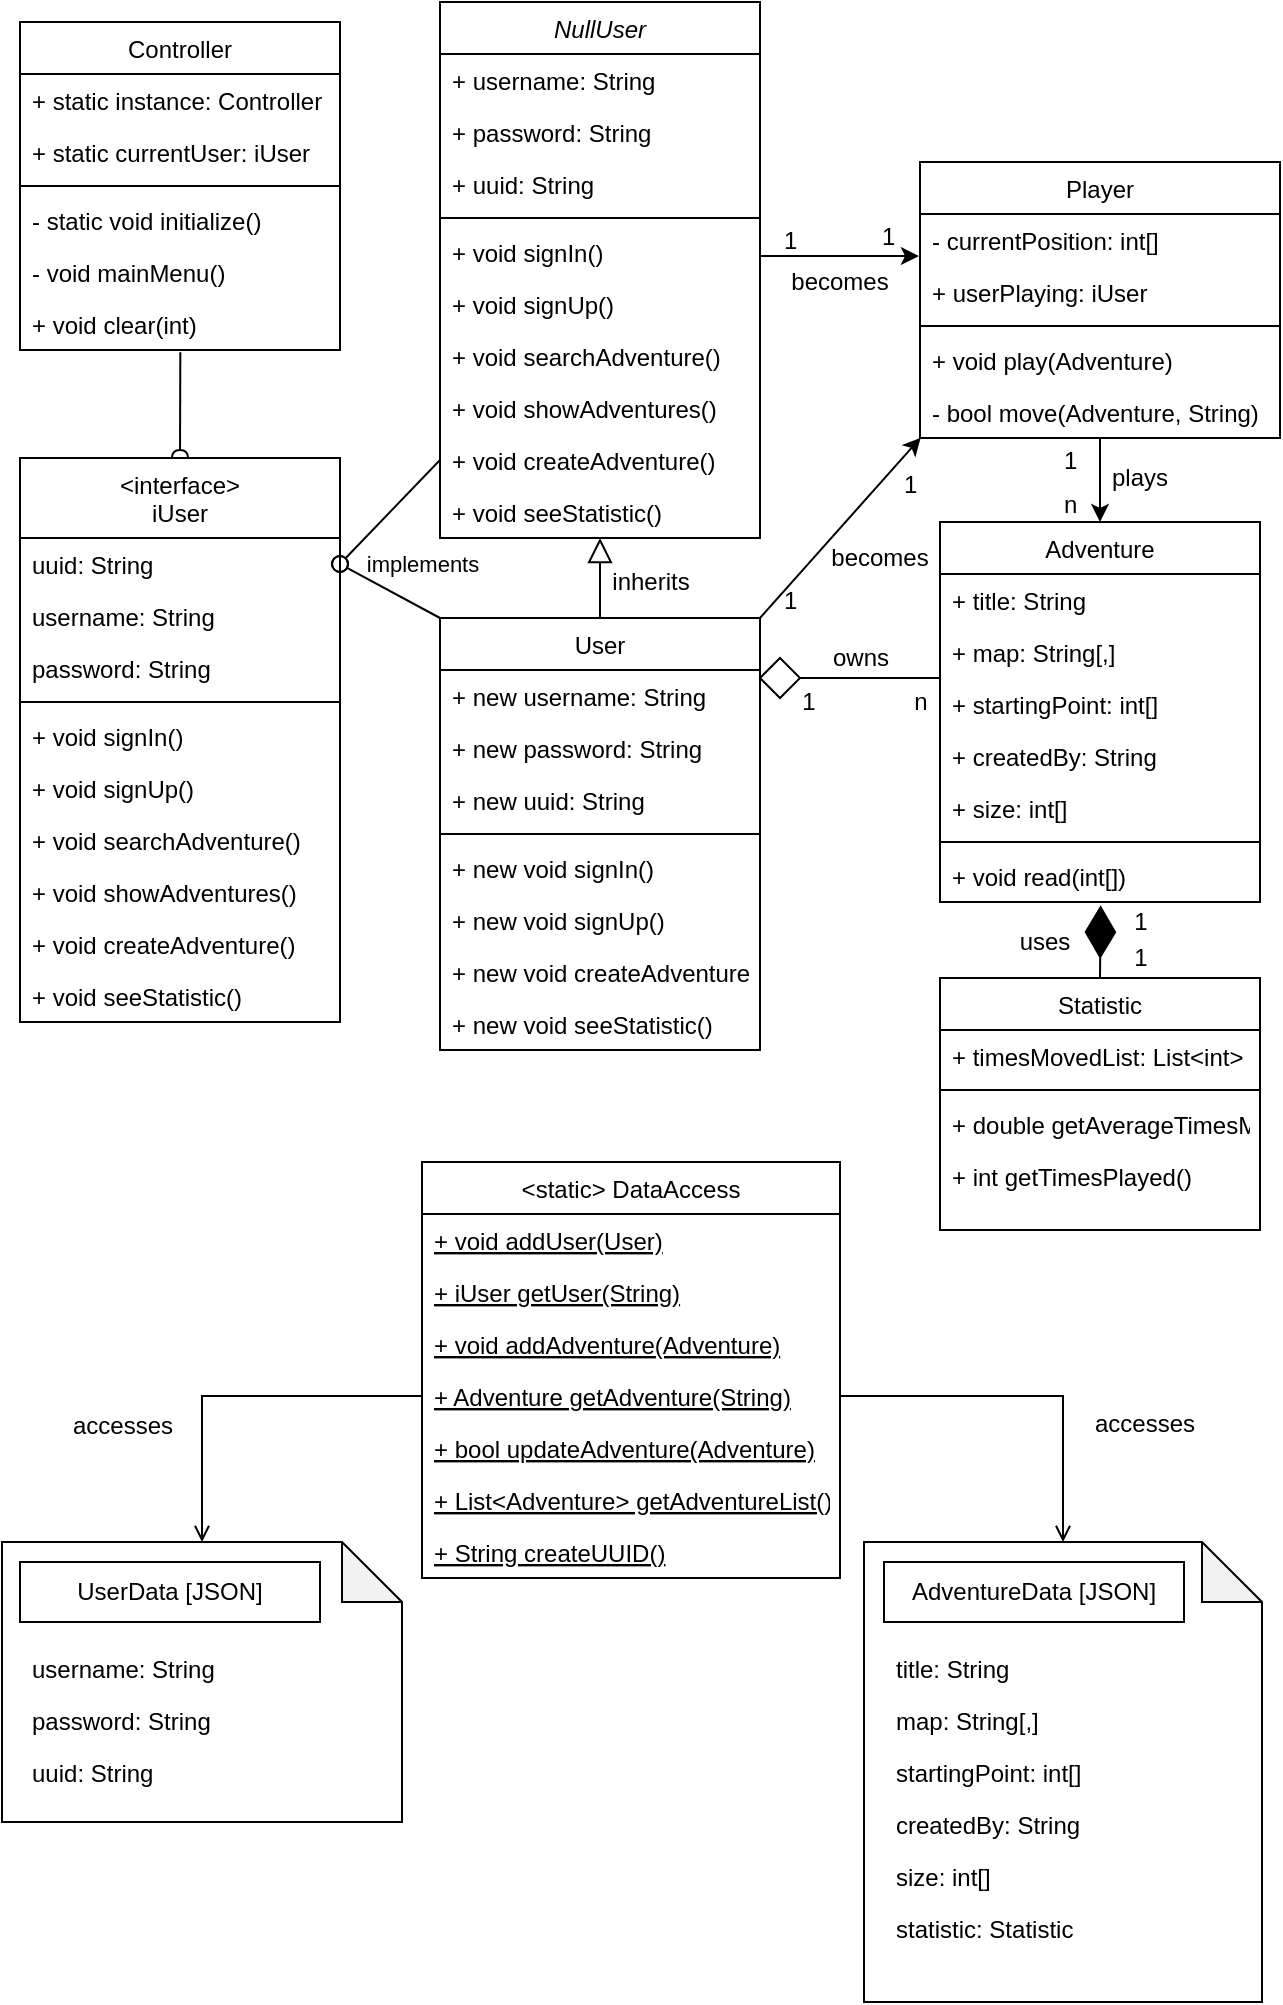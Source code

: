 <mxfile>
    <diagram id="C5RBs43oDa-KdzZeNtuy" name="Class Diagram">
        <mxGraphModel dx="1444" dy="617" grid="1" gridSize="10" guides="1" tooltips="1" connect="1" arrows="1" fold="1" page="1" pageScale="1" pageWidth="827" pageHeight="1169" math="0" shadow="0">
            <root>
                <mxCell id="WIyWlLk6GJQsqaUBKTNV-0"/>
                <mxCell id="WIyWlLk6GJQsqaUBKTNV-1" parent="WIyWlLk6GJQsqaUBKTNV-0"/>
                <mxCell id="zkfFHV4jXpPFQw0GAbJ--0" value="NullUser" style="swimlane;fontStyle=2;align=center;verticalAlign=top;childLayout=stackLayout;horizontal=1;startSize=26;horizontalStack=0;resizeParent=1;resizeLast=0;collapsible=1;marginBottom=0;rounded=0;shadow=0;strokeWidth=1;" parent="WIyWlLk6GJQsqaUBKTNV-1" vertex="1">
                    <mxGeometry x="309" y="10" width="160" height="268" as="geometry">
                        <mxRectangle x="230" y="22" width="160" height="26" as="alternateBounds"/>
                    </mxGeometry>
                </mxCell>
                <mxCell id="71" value="+ username: String" style="text;align=left;verticalAlign=top;spacingLeft=4;spacingRight=4;overflow=hidden;rotatable=0;points=[[0,0.5],[1,0.5]];portConstraint=eastwest;" parent="zkfFHV4jXpPFQw0GAbJ--0" vertex="1">
                    <mxGeometry y="26" width="160" height="26" as="geometry"/>
                </mxCell>
                <mxCell id="72" value="+ password: String" style="text;align=left;verticalAlign=top;spacingLeft=4;spacingRight=4;overflow=hidden;rotatable=0;points=[[0,0.5],[1,0.5]];portConstraint=eastwest;" parent="zkfFHV4jXpPFQw0GAbJ--0" vertex="1">
                    <mxGeometry y="52" width="160" height="26" as="geometry"/>
                </mxCell>
                <mxCell id="73" value="+ uuid: String" style="text;align=left;verticalAlign=top;spacingLeft=4;spacingRight=4;overflow=hidden;rotatable=0;points=[[0,0.5],[1,0.5]];portConstraint=eastwest;" parent="zkfFHV4jXpPFQw0GAbJ--0" vertex="1">
                    <mxGeometry y="78" width="160" height="26" as="geometry"/>
                </mxCell>
                <mxCell id="zkfFHV4jXpPFQw0GAbJ--4" value="" style="line;html=1;strokeWidth=1;align=left;verticalAlign=middle;spacingTop=-1;spacingLeft=3;spacingRight=3;rotatable=0;labelPosition=right;points=[];portConstraint=eastwest;" parent="zkfFHV4jXpPFQw0GAbJ--0" vertex="1">
                    <mxGeometry y="104" width="160" height="8" as="geometry"/>
                </mxCell>
                <mxCell id="1" value="+ void signIn()" style="text;align=left;verticalAlign=top;spacingLeft=4;spacingRight=4;overflow=hidden;rotatable=0;points=[[0,0.5],[1,0.5]];portConstraint=eastwest;" parent="zkfFHV4jXpPFQw0GAbJ--0" vertex="1">
                    <mxGeometry y="112" width="160" height="26" as="geometry"/>
                </mxCell>
                <mxCell id="2" value="+ void signUp()" style="text;align=left;verticalAlign=top;spacingLeft=4;spacingRight=4;overflow=hidden;rotatable=0;points=[[0,0.5],[1,0.5]];portConstraint=eastwest;" parent="zkfFHV4jXpPFQw0GAbJ--0" vertex="1">
                    <mxGeometry y="138" width="160" height="26" as="geometry"/>
                </mxCell>
                <mxCell id="zkfFHV4jXpPFQw0GAbJ--5" value="+ void searchAdventure()" style="text;align=left;verticalAlign=top;spacingLeft=4;spacingRight=4;overflow=hidden;rotatable=0;points=[[0,0.5],[1,0.5]];portConstraint=eastwest;" parent="zkfFHV4jXpPFQw0GAbJ--0" vertex="1">
                    <mxGeometry y="164" width="160" height="26" as="geometry"/>
                </mxCell>
                <mxCell id="0" value="+ void showAdventures()" style="text;align=left;verticalAlign=top;spacingLeft=4;spacingRight=4;overflow=hidden;rotatable=0;points=[[0,0.5],[1,0.5]];portConstraint=eastwest;" parent="zkfFHV4jXpPFQw0GAbJ--0" vertex="1">
                    <mxGeometry y="190" width="160" height="26" as="geometry"/>
                </mxCell>
                <mxCell id="3" value="+ void createAdventure()" style="text;align=left;verticalAlign=top;spacingLeft=4;spacingRight=4;overflow=hidden;rotatable=0;points=[[0,0.5],[1,0.5]];portConstraint=eastwest;" parent="zkfFHV4jXpPFQw0GAbJ--0" vertex="1">
                    <mxGeometry y="216" width="160" height="26" as="geometry"/>
                </mxCell>
                <mxCell id="136" value="+ void seeStatistic()" style="text;align=left;verticalAlign=top;spacingLeft=4;spacingRight=4;overflow=hidden;rotatable=0;points=[[0,0.5],[1,0.5]];portConstraint=eastwest;" vertex="1" parent="zkfFHV4jXpPFQw0GAbJ--0">
                    <mxGeometry y="242" width="160" height="26" as="geometry"/>
                </mxCell>
                <mxCell id="zkfFHV4jXpPFQw0GAbJ--6" value="User" style="swimlane;fontStyle=0;align=center;verticalAlign=top;childLayout=stackLayout;horizontal=1;startSize=26;horizontalStack=0;resizeParent=1;resizeLast=0;collapsible=1;marginBottom=0;rounded=0;shadow=0;strokeWidth=1;" parent="WIyWlLk6GJQsqaUBKTNV-1" vertex="1">
                    <mxGeometry x="309" y="318" width="160" height="216" as="geometry">
                        <mxRectangle x="130" y="380" width="160" height="26" as="alternateBounds"/>
                    </mxGeometry>
                </mxCell>
                <mxCell id="80" value="+ new username: String" style="text;align=left;verticalAlign=top;spacingLeft=4;spacingRight=4;overflow=hidden;rotatable=0;points=[[0,0.5],[1,0.5]];portConstraint=eastwest;" parent="zkfFHV4jXpPFQw0GAbJ--6" vertex="1">
                    <mxGeometry y="26" width="160" height="26" as="geometry"/>
                </mxCell>
                <mxCell id="81" value="+ new password: String" style="text;align=left;verticalAlign=top;spacingLeft=4;spacingRight=4;overflow=hidden;rotatable=0;points=[[0,0.5],[1,0.5]];portConstraint=eastwest;" parent="zkfFHV4jXpPFQw0GAbJ--6" vertex="1">
                    <mxGeometry y="52" width="160" height="26" as="geometry"/>
                </mxCell>
                <mxCell id="82" value="+ new uuid: String" style="text;align=left;verticalAlign=top;spacingLeft=4;spacingRight=4;overflow=hidden;rotatable=0;points=[[0,0.5],[1,0.5]];portConstraint=eastwest;" parent="zkfFHV4jXpPFQw0GAbJ--6" vertex="1">
                    <mxGeometry y="78" width="160" height="26" as="geometry"/>
                </mxCell>
                <mxCell id="zkfFHV4jXpPFQw0GAbJ--9" value="" style="line;html=1;strokeWidth=1;align=left;verticalAlign=middle;spacingTop=-1;spacingLeft=3;spacingRight=3;rotatable=0;labelPosition=right;points=[];portConstraint=eastwest;" parent="zkfFHV4jXpPFQw0GAbJ--6" vertex="1">
                    <mxGeometry y="104" width="160" height="8" as="geometry"/>
                </mxCell>
                <mxCell id="83" value="+ new void signIn()" style="text;align=left;verticalAlign=top;spacingLeft=4;spacingRight=4;overflow=hidden;rotatable=0;points=[[0,0.5],[1,0.5]];portConstraint=eastwest;" parent="zkfFHV4jXpPFQw0GAbJ--6" vertex="1">
                    <mxGeometry y="112" width="160" height="26" as="geometry"/>
                </mxCell>
                <mxCell id="84" value="+ new void signUp()" style="text;align=left;verticalAlign=top;spacingLeft=4;spacingRight=4;overflow=hidden;rotatable=0;points=[[0,0.5],[1,0.5]];portConstraint=eastwest;" parent="zkfFHV4jXpPFQw0GAbJ--6" vertex="1">
                    <mxGeometry y="138" width="160" height="26" as="geometry"/>
                </mxCell>
                <mxCell id="85" value="+ new void createAdventure()" style="text;align=left;verticalAlign=top;spacingLeft=4;spacingRight=4;overflow=hidden;rotatable=0;points=[[0,0.5],[1,0.5]];portConstraint=eastwest;" parent="zkfFHV4jXpPFQw0GAbJ--6" vertex="1">
                    <mxGeometry y="164" width="160" height="26" as="geometry"/>
                </mxCell>
                <mxCell id="135" value="+ new void seeStatistic()" style="text;align=left;verticalAlign=top;spacingLeft=4;spacingRight=4;overflow=hidden;rotatable=0;points=[[0,0.5],[1,0.5]];portConstraint=eastwest;" vertex="1" parent="zkfFHV4jXpPFQw0GAbJ--6">
                    <mxGeometry y="190" width="160" height="26" as="geometry"/>
                </mxCell>
                <mxCell id="zkfFHV4jXpPFQw0GAbJ--12" value="" style="endArrow=block;endSize=10;endFill=0;shadow=0;strokeWidth=1;rounded=0;edgeStyle=elbowEdgeStyle;elbow=vertical;" parent="WIyWlLk6GJQsqaUBKTNV-1" source="zkfFHV4jXpPFQw0GAbJ--6" target="zkfFHV4jXpPFQw0GAbJ--0" edge="1">
                    <mxGeometry width="160" relative="1" as="geometry">
                        <mxPoint x="329" y="103" as="sourcePoint"/>
                        <mxPoint x="329" y="103" as="targetPoint"/>
                    </mxGeometry>
                </mxCell>
                <mxCell id="zkfFHV4jXpPFQw0GAbJ--17" value="Adventure" style="swimlane;fontStyle=0;align=center;verticalAlign=top;childLayout=stackLayout;horizontal=1;startSize=26;horizontalStack=0;resizeParent=1;resizeLast=0;collapsible=1;marginBottom=0;rounded=0;shadow=0;strokeWidth=1;" parent="WIyWlLk6GJQsqaUBKTNV-1" vertex="1">
                    <mxGeometry x="559" y="270" width="160" height="190" as="geometry">
                        <mxRectangle x="550" y="140" width="160" height="26" as="alternateBounds"/>
                    </mxGeometry>
                </mxCell>
                <mxCell id="zkfFHV4jXpPFQw0GAbJ--18" value="+ title: String" style="text;align=left;verticalAlign=top;spacingLeft=4;spacingRight=4;overflow=hidden;rotatable=0;points=[[0,0.5],[1,0.5]];portConstraint=eastwest;" parent="zkfFHV4jXpPFQw0GAbJ--17" vertex="1">
                    <mxGeometry y="26" width="160" height="26" as="geometry"/>
                </mxCell>
                <mxCell id="zkfFHV4jXpPFQw0GAbJ--19" value="+ map: String[,]" style="text;align=left;verticalAlign=top;spacingLeft=4;spacingRight=4;overflow=hidden;rotatable=0;points=[[0,0.5],[1,0.5]];portConstraint=eastwest;rounded=0;shadow=0;html=0;" parent="zkfFHV4jXpPFQw0GAbJ--17" vertex="1">
                    <mxGeometry y="52" width="160" height="26" as="geometry"/>
                </mxCell>
                <mxCell id="98" value="+ startingPoint: int[]" style="text;align=left;verticalAlign=top;spacingLeft=4;spacingRight=4;overflow=hidden;rotatable=0;points=[[0,0.5],[1,0.5]];portConstraint=eastwest;rounded=0;shadow=0;html=0;" parent="zkfFHV4jXpPFQw0GAbJ--17" vertex="1">
                    <mxGeometry y="78" width="160" height="26" as="geometry"/>
                </mxCell>
                <mxCell id="99" value="+ createdBy: String" style="text;align=left;verticalAlign=top;spacingLeft=4;spacingRight=4;overflow=hidden;rotatable=0;points=[[0,0.5],[1,0.5]];portConstraint=eastwest;rounded=0;shadow=0;html=0;" parent="zkfFHV4jXpPFQw0GAbJ--17" vertex="1">
                    <mxGeometry y="104" width="160" height="26" as="geometry"/>
                </mxCell>
                <mxCell id="100" value="+ size: int[]" style="text;align=left;verticalAlign=top;spacingLeft=4;spacingRight=4;overflow=hidden;rotatable=0;points=[[0,0.5],[1,0.5]];portConstraint=eastwest;rounded=0;shadow=0;html=0;" parent="zkfFHV4jXpPFQw0GAbJ--17" vertex="1">
                    <mxGeometry y="130" width="160" height="26" as="geometry"/>
                </mxCell>
                <mxCell id="zkfFHV4jXpPFQw0GAbJ--23" value="" style="line;html=1;strokeWidth=1;align=left;verticalAlign=middle;spacingTop=-1;spacingLeft=3;spacingRight=3;rotatable=0;labelPosition=right;points=[];portConstraint=eastwest;" parent="zkfFHV4jXpPFQw0GAbJ--17" vertex="1">
                    <mxGeometry y="156" width="160" height="8" as="geometry"/>
                </mxCell>
                <mxCell id="101" value="+ void read(int[])" style="text;align=left;verticalAlign=top;spacingLeft=4;spacingRight=4;overflow=hidden;rotatable=0;points=[[0,0.5],[1,0.5]];portConstraint=eastwest;rounded=0;shadow=0;html=0;" parent="zkfFHV4jXpPFQw0GAbJ--17" vertex="1">
                    <mxGeometry y="164" width="160" height="26" as="geometry"/>
                </mxCell>
                <mxCell id="9" value="" style="shape=note;whiteSpace=wrap;html=1;backgroundOutline=1;darkOpacity=0.05;" parent="WIyWlLk6GJQsqaUBKTNV-1" vertex="1">
                    <mxGeometry x="90" y="780" width="200" height="140" as="geometry"/>
                </mxCell>
                <mxCell id="10" value="" style="shape=note;whiteSpace=wrap;html=1;backgroundOutline=1;darkOpacity=0.05;" parent="WIyWlLk6GJQsqaUBKTNV-1" vertex="1">
                    <mxGeometry x="521" y="780" width="199" height="230" as="geometry"/>
                </mxCell>
                <mxCell id="11" value="UserData [JSON]" style="rounded=0;whiteSpace=wrap;html=1;" parent="WIyWlLk6GJQsqaUBKTNV-1" vertex="1">
                    <mxGeometry x="99" y="790" width="150" height="30" as="geometry"/>
                </mxCell>
                <mxCell id="12" value="AdventureData [JSON]" style="rounded=0;whiteSpace=wrap;html=1;" parent="WIyWlLk6GJQsqaUBKTNV-1" vertex="1">
                    <mxGeometry x="531" y="790" width="150" height="30" as="geometry"/>
                </mxCell>
                <mxCell id="19" value="Player" style="swimlane;fontStyle=0;align=center;verticalAlign=top;childLayout=stackLayout;horizontal=1;startSize=26;horizontalStack=0;resizeParent=1;resizeLast=0;collapsible=1;marginBottom=0;rounded=0;shadow=0;strokeWidth=1;" parent="WIyWlLk6GJQsqaUBKTNV-1" vertex="1">
                    <mxGeometry x="549" y="90" width="180" height="138" as="geometry">
                        <mxRectangle x="340" y="380" width="170" height="26" as="alternateBounds"/>
                    </mxGeometry>
                </mxCell>
                <mxCell id="70" value="- currentPosition: int[]" style="text;align=left;verticalAlign=top;spacingLeft=4;spacingRight=4;overflow=hidden;rotatable=0;points=[[0,0.5],[1,0.5]];portConstraint=eastwest;" parent="19" vertex="1">
                    <mxGeometry y="26" width="180" height="26" as="geometry"/>
                </mxCell>
                <mxCell id="87" value="+ userPlaying: iUser" style="text;align=left;verticalAlign=top;spacingLeft=4;spacingRight=4;overflow=hidden;rotatable=0;points=[[0,0.5],[1,0.5]];portConstraint=eastwest;" parent="19" vertex="1">
                    <mxGeometry y="52" width="180" height="26" as="geometry"/>
                </mxCell>
                <mxCell id="20" value="" style="line;html=1;strokeWidth=1;align=left;verticalAlign=middle;spacingTop=-1;spacingLeft=3;spacingRight=3;rotatable=0;labelPosition=right;points=[];portConstraint=eastwest;" parent="19" vertex="1">
                    <mxGeometry y="78" width="180" height="8" as="geometry"/>
                </mxCell>
                <mxCell id="86" value="+ void play(Adventure)" style="text;align=left;verticalAlign=top;spacingLeft=4;spacingRight=4;overflow=hidden;rotatable=0;points=[[0,0.5],[1,0.5]];portConstraint=eastwest;" parent="19" vertex="1">
                    <mxGeometry y="86" width="180" height="26" as="geometry"/>
                </mxCell>
                <mxCell id="89" value="- bool move(Adventure, String)" style="text;align=left;verticalAlign=top;spacingLeft=4;spacingRight=4;overflow=hidden;rotatable=0;points=[[0,0.5],[1,0.5]];portConstraint=eastwest;" parent="19" vertex="1">
                    <mxGeometry y="112" width="180" height="26" as="geometry"/>
                </mxCell>
                <mxCell id="22" value="&lt;static&gt; DataAccess" style="swimlane;fontStyle=0;align=center;verticalAlign=top;childLayout=stackLayout;horizontal=1;startSize=26;horizontalStack=0;resizeParent=1;resizeLast=0;collapsible=1;marginBottom=0;rounded=0;shadow=0;strokeWidth=1;" parent="WIyWlLk6GJQsqaUBKTNV-1" vertex="1">
                    <mxGeometry x="300" y="590" width="209" height="208" as="geometry">
                        <mxRectangle x="340" y="380" width="170" height="26" as="alternateBounds"/>
                    </mxGeometry>
                </mxCell>
                <mxCell id="25" value="+ void addUser(User)" style="text;align=left;verticalAlign=top;spacingLeft=4;spacingRight=4;overflow=hidden;rotatable=0;points=[[0,0.5],[1,0.5]];portConstraint=eastwest;fontStyle=4" parent="22" vertex="1">
                    <mxGeometry y="26" width="209" height="26" as="geometry"/>
                </mxCell>
                <mxCell id="27" value="+ iUser getUser(String)" style="text;align=left;verticalAlign=top;spacingLeft=4;spacingRight=4;overflow=hidden;rotatable=0;points=[[0,0.5],[1,0.5]];portConstraint=eastwest;fontStyle=4" parent="22" vertex="1">
                    <mxGeometry y="52" width="209" height="26" as="geometry"/>
                </mxCell>
                <mxCell id="41" value="+ void addAdventure(Adventure)" style="text;align=left;verticalAlign=top;spacingLeft=4;spacingRight=4;overflow=hidden;rotatable=0;points=[[0,0.5],[1,0.5]];portConstraint=eastwest;fontStyle=4" parent="22" vertex="1">
                    <mxGeometry y="78" width="209" height="26" as="geometry"/>
                </mxCell>
                <mxCell id="43" value="+ Adventure getAdventure(String)" style="text;align=left;verticalAlign=top;spacingLeft=4;spacingRight=4;overflow=hidden;rotatable=0;points=[[0,0.5],[1,0.5]];portConstraint=eastwest;fontStyle=4" parent="22" vertex="1">
                    <mxGeometry y="104" width="209" height="26" as="geometry"/>
                </mxCell>
                <mxCell id="Xed1_TtOJzidHKVwTtZc-137" value="+ bool updateAdventure(Adventure)" style="text;align=left;verticalAlign=top;spacingLeft=4;spacingRight=4;overflow=hidden;rotatable=0;points=[[0,0.5],[1,0.5]];portConstraint=eastwest;fontStyle=4" vertex="1" parent="22">
                    <mxGeometry y="130" width="209" height="26" as="geometry"/>
                </mxCell>
                <mxCell id="103" value="+ List&lt;Adventure&gt; getAdventureList()" style="text;align=left;verticalAlign=top;spacingLeft=4;spacingRight=4;overflow=hidden;rotatable=0;points=[[0,0.5],[1,0.5]];portConstraint=eastwest;fontStyle=4" parent="22" vertex="1">
                    <mxGeometry y="156" width="209" height="26" as="geometry"/>
                </mxCell>
                <mxCell id="104" value="+ String createUUID()" style="text;align=left;verticalAlign=top;spacingLeft=4;spacingRight=4;overflow=hidden;rotatable=0;points=[[0,0.5],[1,0.5]];portConstraint=eastwest;fontStyle=4" parent="22" vertex="1">
                    <mxGeometry y="182" width="209" height="26" as="geometry"/>
                </mxCell>
                <mxCell id="29" value="" style="endArrow=open;shadow=0;strokeWidth=1;rounded=0;endFill=1;edgeStyle=elbowEdgeStyle;elbow=vertical;entryX=0.5;entryY=0;entryDx=0;entryDy=0;entryPerimeter=0;exitX=0;exitY=0.5;exitDx=0;exitDy=0;" parent="WIyWlLk6GJQsqaUBKTNV-1" source="43" target="9" edge="1">
                    <mxGeometry x="0.5" y="41" relative="1" as="geometry">
                        <mxPoint x="279" y="660" as="sourcePoint"/>
                        <mxPoint x="300.2" y="472.322" as="targetPoint"/>
                        <mxPoint x="-40" y="32" as="offset"/>
                        <Array as="points">
                            <mxPoint x="250" y="707"/>
                        </Array>
                    </mxGeometry>
                </mxCell>
                <mxCell id="32" value="accesses" style="text;html=1;resizable=0;points=[];;align=center;verticalAlign=middle;labelBackgroundColor=none;rounded=0;shadow=0;strokeWidth=1;fontSize=12;" parent="29" vertex="1" connectable="0">
                    <mxGeometry x="0.5" y="49" relative="1" as="geometry">
                        <mxPoint x="-89" y="-13" as="offset"/>
                    </mxGeometry>
                </mxCell>
                <mxCell id="33" value="" style="endArrow=open;shadow=0;strokeWidth=1;rounded=0;endFill=1;edgeStyle=elbowEdgeStyle;elbow=vertical;entryX=0.5;entryY=0;entryDx=0;entryDy=0;entryPerimeter=0;exitX=1;exitY=0.5;exitDx=0;exitDy=0;" parent="WIyWlLk6GJQsqaUBKTNV-1" source="43" target="10" edge="1">
                    <mxGeometry x="0.5" y="41" relative="1" as="geometry">
                        <mxPoint x="523" y="660" as="sourcePoint"/>
                        <mxPoint x="211" y="760" as="targetPoint"/>
                        <mxPoint x="-40" y="32" as="offset"/>
                        <Array as="points">
                            <mxPoint x="560" y="707"/>
                        </Array>
                    </mxGeometry>
                </mxCell>
                <mxCell id="36" value="accesses" style="text;html=1;resizable=0;points=[];;align=center;verticalAlign=middle;labelBackgroundColor=none;rounded=0;shadow=0;strokeWidth=1;fontSize=12;" parent="33" vertex="1" connectable="0">
                    <mxGeometry x="0.5" y="49" relative="1" as="geometry">
                        <mxPoint x="-9" y="-13" as="offset"/>
                    </mxGeometry>
                </mxCell>
                <mxCell id="45" value="" style="endArrow=classic;html=1;entryX=-0.003;entryY=0.808;entryDx=0;entryDy=0;entryPerimeter=0;" parent="WIyWlLk6GJQsqaUBKTNV-1" target="70" edge="1">
                    <mxGeometry width="50" height="50" relative="1" as="geometry">
                        <mxPoint x="469" y="137" as="sourcePoint"/>
                        <mxPoint x="559" y="298" as="targetPoint"/>
                    </mxGeometry>
                </mxCell>
                <mxCell id="46" value="" style="endArrow=classic;html=1;exitX=1;exitY=0;exitDx=0;exitDy=0;entryX=0.002;entryY=0.993;entryDx=0;entryDy=0;entryPerimeter=0;" parent="WIyWlLk6GJQsqaUBKTNV-1" source="zkfFHV4jXpPFQw0GAbJ--6" target="89" edge="1">
                    <mxGeometry width="50" height="50" relative="1" as="geometry">
                        <mxPoint x="481.56" y="146.992" as="sourcePoint"/>
                        <mxPoint x="539" y="238" as="targetPoint"/>
                    </mxGeometry>
                </mxCell>
                <mxCell id="47" value="becomes" style="text;html=1;strokeColor=none;fillColor=none;align=center;verticalAlign=middle;whiteSpace=wrap;rounded=0;" parent="WIyWlLk6GJQsqaUBKTNV-1" vertex="1">
                    <mxGeometry x="489" y="140" width="40" height="20" as="geometry"/>
                </mxCell>
                <mxCell id="48" value="" style="endArrow=classic;html=1;entryX=0.5;entryY=0;entryDx=0;entryDy=0;exitX=0.5;exitY=1;exitDx=0;exitDy=0;" parent="WIyWlLk6GJQsqaUBKTNV-1" source="19" target="zkfFHV4jXpPFQw0GAbJ--17" edge="1">
                    <mxGeometry width="50" height="50" relative="1" as="geometry">
                        <mxPoint x="479" y="270" as="sourcePoint"/>
                        <mxPoint x="559" y="170" as="targetPoint"/>
                    </mxGeometry>
                </mxCell>
                <mxCell id="49" value="plays" style="text;html=1;strokeColor=none;fillColor=none;align=center;verticalAlign=middle;whiteSpace=wrap;rounded=0;" parent="WIyWlLk6GJQsqaUBKTNV-1" vertex="1">
                    <mxGeometry x="639" y="238" width="40" height="20" as="geometry"/>
                </mxCell>
                <mxCell id="50" value="1" style="resizable=0;align=left;verticalAlign=bottom;labelBackgroundColor=none;fontSize=12;" parent="WIyWlLk6GJQsqaUBKTNV-1" connectable="0" vertex="1">
                    <mxGeometry x="478.999" y="317.999" as="geometry"/>
                </mxCell>
                <mxCell id="51" value="1" style="resizable=0;align=left;verticalAlign=bottom;labelBackgroundColor=none;fontSize=12;" parent="WIyWlLk6GJQsqaUBKTNV-1" connectable="0" vertex="1">
                    <mxGeometry x="538.999" y="259.999" as="geometry"/>
                </mxCell>
                <mxCell id="52" value="1" style="resizable=0;align=left;verticalAlign=bottom;labelBackgroundColor=none;fontSize=12;" parent="WIyWlLk6GJQsqaUBKTNV-1" connectable="0" vertex="1">
                    <mxGeometry x="478.999" y="137.999" as="geometry"/>
                </mxCell>
                <mxCell id="53" value="1" style="resizable=0;align=left;verticalAlign=bottom;labelBackgroundColor=none;fontSize=12;" parent="WIyWlLk6GJQsqaUBKTNV-1" connectable="0" vertex="1">
                    <mxGeometry x="482.999" y="149.999" as="geometry">
                        <mxPoint x="45" y="-14" as="offset"/>
                    </mxGeometry>
                </mxCell>
                <mxCell id="58" value="&lt;interface&gt;&#10;iUser" style="swimlane;fontStyle=0;align=center;verticalAlign=top;childLayout=stackLayout;horizontal=1;startSize=40;horizontalStack=0;resizeParent=1;resizeLast=0;collapsible=1;marginBottom=0;rounded=0;shadow=0;strokeWidth=1;" parent="WIyWlLk6GJQsqaUBKTNV-1" vertex="1">
                    <mxGeometry x="99" y="238" width="160" height="282" as="geometry">
                        <mxRectangle x="340" y="380" width="170" height="26" as="alternateBounds"/>
                    </mxGeometry>
                </mxCell>
                <mxCell id="60" value="uuid: String" style="text;align=left;verticalAlign=top;spacingLeft=4;spacingRight=4;overflow=hidden;rotatable=0;points=[[0,0.5],[1,0.5]];portConstraint=eastwest;" parent="58" vertex="1">
                    <mxGeometry y="40" width="160" height="26" as="geometry"/>
                </mxCell>
                <mxCell id="61" value="username: String" style="text;align=left;verticalAlign=top;spacingLeft=4;spacingRight=4;overflow=hidden;rotatable=0;points=[[0,0.5],[1,0.5]];portConstraint=eastwest;" parent="58" vertex="1">
                    <mxGeometry y="66" width="160" height="26" as="geometry"/>
                </mxCell>
                <mxCell id="74" value="password: String" style="text;align=left;verticalAlign=top;spacingLeft=4;spacingRight=4;overflow=hidden;rotatable=0;points=[[0,0.5],[1,0.5]];portConstraint=eastwest;" parent="58" vertex="1">
                    <mxGeometry y="92" width="160" height="26" as="geometry"/>
                </mxCell>
                <mxCell id="59" value="" style="line;html=1;strokeWidth=1;align=left;verticalAlign=middle;spacingTop=-1;spacingLeft=3;spacingRight=3;rotatable=0;labelPosition=right;points=[];portConstraint=eastwest;" parent="58" vertex="1">
                    <mxGeometry y="118" width="160" height="8" as="geometry"/>
                </mxCell>
                <mxCell id="75" value="+ void signIn()" style="text;align=left;verticalAlign=top;spacingLeft=4;spacingRight=4;overflow=hidden;rotatable=0;points=[[0,0.5],[1,0.5]];portConstraint=eastwest;" parent="58" vertex="1">
                    <mxGeometry y="126" width="160" height="26" as="geometry"/>
                </mxCell>
                <mxCell id="76" value="+ void signUp()" style="text;align=left;verticalAlign=top;spacingLeft=4;spacingRight=4;overflow=hidden;rotatable=0;points=[[0,0.5],[1,0.5]];portConstraint=eastwest;" parent="58" vertex="1">
                    <mxGeometry y="152" width="160" height="26" as="geometry"/>
                </mxCell>
                <mxCell id="77" value="+ void searchAdventure()" style="text;align=left;verticalAlign=top;spacingLeft=4;spacingRight=4;overflow=hidden;rotatable=0;points=[[0,0.5],[1,0.5]];portConstraint=eastwest;" parent="58" vertex="1">
                    <mxGeometry y="178" width="160" height="26" as="geometry"/>
                </mxCell>
                <mxCell id="78" value="+ void showAdventures()" style="text;align=left;verticalAlign=top;spacingLeft=4;spacingRight=4;overflow=hidden;rotatable=0;points=[[0,0.5],[1,0.5]];portConstraint=eastwest;" parent="58" vertex="1">
                    <mxGeometry y="204" width="160" height="26" as="geometry"/>
                </mxCell>
                <mxCell id="79" value="+ void createAdventure()" style="text;align=left;verticalAlign=top;spacingLeft=4;spacingRight=4;overflow=hidden;rotatable=0;points=[[0,0.5],[1,0.5]];portConstraint=eastwest;" parent="58" vertex="1">
                    <mxGeometry y="230" width="160" height="26" as="geometry"/>
                </mxCell>
                <mxCell id="134" value="+ void seeStatistic()" style="text;align=left;verticalAlign=top;spacingLeft=4;spacingRight=4;overflow=hidden;rotatable=0;points=[[0,0.5],[1,0.5]];portConstraint=eastwest;" vertex="1" parent="58">
                    <mxGeometry y="256" width="160" height="26" as="geometry"/>
                </mxCell>
                <mxCell id="62" value="implements" style="html=1;verticalAlign=bottom;labelBackgroundColor=none;startArrow=oval;startFill=0;startSize=8;endArrow=none;exitX=1;exitY=0.5;exitDx=0;exitDy=0;entryX=0;entryY=0.5;entryDx=0;entryDy=0;" parent="WIyWlLk6GJQsqaUBKTNV-1" source="60" target="3" edge="1">
                    <mxGeometry x="-0.392" y="-36" relative="1" as="geometry">
                        <mxPoint x="269" y="238" as="sourcePoint"/>
                        <mxPoint x="429" y="238" as="targetPoint"/>
                        <mxPoint as="offset"/>
                    </mxGeometry>
                </mxCell>
                <mxCell id="63" value="" style="html=1;verticalAlign=bottom;labelBackgroundColor=none;startArrow=oval;startFill=0;startSize=8;endArrow=none;exitX=1;exitY=0.5;exitDx=0;exitDy=0;entryX=0;entryY=0;entryDx=0;entryDy=0;" parent="WIyWlLk6GJQsqaUBKTNV-1" source="60" target="zkfFHV4jXpPFQw0GAbJ--6" edge="1">
                    <mxGeometry x="-0.261" y="-36" relative="1" as="geometry">
                        <mxPoint x="289" y="222" as="sourcePoint"/>
                        <mxPoint x="319" y="181" as="targetPoint"/>
                        <mxPoint as="offset"/>
                    </mxGeometry>
                </mxCell>
                <mxCell id="65" value="Controller" style="swimlane;fontStyle=0;align=center;verticalAlign=top;childLayout=stackLayout;horizontal=1;startSize=26;horizontalStack=0;resizeParent=1;resizeLast=0;collapsible=1;marginBottom=0;rounded=0;shadow=0;strokeWidth=1;" parent="WIyWlLk6GJQsqaUBKTNV-1" vertex="1">
                    <mxGeometry x="99" y="20" width="160" height="164" as="geometry">
                        <mxRectangle x="340" y="380" width="170" height="26" as="alternateBounds"/>
                    </mxGeometry>
                </mxCell>
                <mxCell id="105" value="+ static instance: Controller" style="text;align=left;verticalAlign=top;spacingLeft=4;spacingRight=4;overflow=hidden;rotatable=0;points=[[0,0.5],[1,0.5]];portConstraint=eastwest;rounded=0;shadow=0;html=0;" parent="65" vertex="1">
                    <mxGeometry y="26" width="160" height="26" as="geometry"/>
                </mxCell>
                <mxCell id="106" value="+ static currentUser: iUser" style="text;align=left;verticalAlign=top;spacingLeft=4;spacingRight=4;overflow=hidden;rotatable=0;points=[[0,0.5],[1,0.5]];portConstraint=eastwest;rounded=0;shadow=0;html=0;" parent="65" vertex="1">
                    <mxGeometry y="52" width="160" height="26" as="geometry"/>
                </mxCell>
                <mxCell id="66" value="" style="line;html=1;strokeWidth=1;align=left;verticalAlign=middle;spacingTop=-1;spacingLeft=3;spacingRight=3;rotatable=0;labelPosition=right;points=[];portConstraint=eastwest;" parent="65" vertex="1">
                    <mxGeometry y="78" width="160" height="8" as="geometry"/>
                </mxCell>
                <mxCell id="107" value="- static void initialize()" style="text;align=left;verticalAlign=top;spacingLeft=4;spacingRight=4;overflow=hidden;rotatable=0;points=[[0,0.5],[1,0.5]];portConstraint=eastwest;rounded=0;shadow=0;html=0;" parent="65" vertex="1">
                    <mxGeometry y="86" width="160" height="26" as="geometry"/>
                </mxCell>
                <mxCell id="108" value="- void mainMenu()" style="text;align=left;verticalAlign=top;spacingLeft=4;spacingRight=4;overflow=hidden;rotatable=0;points=[[0,0.5],[1,0.5]];portConstraint=eastwest;rounded=0;shadow=0;html=0;" parent="65" vertex="1">
                    <mxGeometry y="112" width="160" height="26" as="geometry"/>
                </mxCell>
                <mxCell id="109" value="+ void clear(int)" style="text;align=left;verticalAlign=top;spacingLeft=4;spacingRight=4;overflow=hidden;rotatable=0;points=[[0,0.5],[1,0.5]];portConstraint=eastwest;rounded=0;shadow=0;html=0;" parent="65" vertex="1">
                    <mxGeometry y="138" width="160" height="26" as="geometry"/>
                </mxCell>
                <mxCell id="68" value="n" style="resizable=0;align=left;verticalAlign=bottom;labelBackgroundColor=none;fontSize=12;" parent="WIyWlLk6GJQsqaUBKTNV-1" connectable="0" vertex="1">
                    <mxGeometry x="618.999" y="269.999" as="geometry"/>
                </mxCell>
                <mxCell id="69" value="1" style="resizable=0;align=left;verticalAlign=bottom;labelBackgroundColor=none;fontSize=12;" parent="WIyWlLk6GJQsqaUBKTNV-1" connectable="0" vertex="1">
                    <mxGeometry x="618.999" y="247.999" as="geometry"/>
                </mxCell>
                <mxCell id="90" value="" style="rhombus;aspect=fixed;" parent="WIyWlLk6GJQsqaUBKTNV-1" vertex="1">
                    <mxGeometry x="469" y="338" width="20" height="20" as="geometry"/>
                </mxCell>
                <mxCell id="92" value="" style="endArrow=none;html=1;rounded=0;align=center;verticalAlign=bottom;labelBackgroundColor=none;entryX=0;entryY=1;entryDx=0;entryDy=0;entryPerimeter=0;" parent="WIyWlLk6GJQsqaUBKTNV-1" source="90" target="zkfFHV4jXpPFQw0GAbJ--19" edge="1">
                    <mxGeometry relative="1" as="geometry">
                        <mxPoint x="549" y="348" as="targetPoint"/>
                    </mxGeometry>
                </mxCell>
                <mxCell id="95" value="owns" style="text;html=1;align=center;verticalAlign=middle;resizable=0;points=[];autosize=1;strokeColor=none;" parent="WIyWlLk6GJQsqaUBKTNV-1" vertex="1">
                    <mxGeometry x="499" y="328" width="40" height="20" as="geometry"/>
                </mxCell>
                <mxCell id="96" value="1" style="text;html=1;align=center;verticalAlign=middle;resizable=0;points=[];autosize=1;strokeColor=none;" parent="WIyWlLk6GJQsqaUBKTNV-1" vertex="1">
                    <mxGeometry x="483" y="350" width="20" height="20" as="geometry"/>
                </mxCell>
                <mxCell id="97" value="n" style="text;html=1;align=center;verticalAlign=middle;resizable=0;points=[];autosize=1;strokeColor=none;" parent="WIyWlLk6GJQsqaUBKTNV-1" vertex="1">
                    <mxGeometry x="539" y="350" width="20" height="20" as="geometry"/>
                </mxCell>
                <mxCell id="102" value="becomes" style="text;html=1;strokeColor=none;fillColor=none;align=center;verticalAlign=middle;whiteSpace=wrap;rounded=0;" parent="WIyWlLk6GJQsqaUBKTNV-1" vertex="1">
                    <mxGeometry x="509" y="278" width="40" height="20" as="geometry"/>
                </mxCell>
                <mxCell id="110" value="title: String" style="text;align=left;verticalAlign=top;spacingLeft=4;spacingRight=4;overflow=hidden;rotatable=0;points=[[0,0.5],[1,0.5]];portConstraint=eastwest;" parent="WIyWlLk6GJQsqaUBKTNV-1" vertex="1">
                    <mxGeometry x="531" y="830" width="160" height="26" as="geometry"/>
                </mxCell>
                <mxCell id="111" value="map: String[,]" style="text;align=left;verticalAlign=top;spacingLeft=4;spacingRight=4;overflow=hidden;rotatable=0;points=[[0,0.5],[1,0.5]];portConstraint=eastwest;rounded=0;shadow=0;html=0;" parent="WIyWlLk6GJQsqaUBKTNV-1" vertex="1">
                    <mxGeometry x="531" y="856" width="160" height="26" as="geometry"/>
                </mxCell>
                <mxCell id="112" value="startingPoint: int[]" style="text;align=left;verticalAlign=top;spacingLeft=4;spacingRight=4;overflow=hidden;rotatable=0;points=[[0,0.5],[1,0.5]];portConstraint=eastwest;rounded=0;shadow=0;html=0;" parent="WIyWlLk6GJQsqaUBKTNV-1" vertex="1">
                    <mxGeometry x="531" y="882" width="160" height="26" as="geometry"/>
                </mxCell>
                <mxCell id="113" value="createdBy: String" style="text;align=left;verticalAlign=top;spacingLeft=4;spacingRight=4;overflow=hidden;rotatable=0;points=[[0,0.5],[1,0.5]];portConstraint=eastwest;rounded=0;shadow=0;html=0;" parent="WIyWlLk6GJQsqaUBKTNV-1" vertex="1">
                    <mxGeometry x="531" y="908" width="160" height="26" as="geometry"/>
                </mxCell>
                <mxCell id="114" value="size: int[]" style="text;align=left;verticalAlign=top;spacingLeft=4;spacingRight=4;overflow=hidden;rotatable=0;points=[[0,0.5],[1,0.5]];portConstraint=eastwest;rounded=0;shadow=0;html=0;" parent="WIyWlLk6GJQsqaUBKTNV-1" vertex="1">
                    <mxGeometry x="531" y="934" width="160" height="26" as="geometry"/>
                </mxCell>
                <mxCell id="115" value="username: String" style="text;align=left;verticalAlign=top;spacingLeft=4;spacingRight=4;overflow=hidden;rotatable=0;points=[[0,0.5],[1,0.5]];portConstraint=eastwest;" parent="WIyWlLk6GJQsqaUBKTNV-1" vertex="1">
                    <mxGeometry x="99" y="830" width="160" height="26" as="geometry"/>
                </mxCell>
                <mxCell id="116" value="password: String" style="text;align=left;verticalAlign=top;spacingLeft=4;spacingRight=4;overflow=hidden;rotatable=0;points=[[0,0.5],[1,0.5]];portConstraint=eastwest;" parent="WIyWlLk6GJQsqaUBKTNV-1" vertex="1">
                    <mxGeometry x="99" y="856" width="160" height="26" as="geometry"/>
                </mxCell>
                <mxCell id="117" value="uuid: String" style="text;align=left;verticalAlign=top;spacingLeft=4;spacingRight=4;overflow=hidden;rotatable=0;points=[[0,0.5],[1,0.5]];portConstraint=eastwest;" parent="WIyWlLk6GJQsqaUBKTNV-1" vertex="1">
                    <mxGeometry x="99" y="882" width="160" height="26" as="geometry"/>
                </mxCell>
                <mxCell id="u-6Q8Wgm6tkIFdjMX5TK-118" value="" style="html=1;verticalAlign=bottom;labelBackgroundColor=none;endArrow=halfCircle;endFill=0;endSize=2;exitX=0.501;exitY=1.045;exitDx=0;exitDy=0;exitPerimeter=0;entryX=0.5;entryY=0;entryDx=0;entryDy=0;" parent="WIyWlLk6GJQsqaUBKTNV-1" source="109" target="58" edge="1">
                    <mxGeometry width="160" relative="1" as="geometry">
                        <mxPoint y="200" as="sourcePoint"/>
                        <mxPoint x="160" y="200" as="targetPoint"/>
                    </mxGeometry>
                </mxCell>
                <mxCell id="118" value="Statistic" style="swimlane;fontStyle=0;align=center;verticalAlign=top;childLayout=stackLayout;horizontal=1;startSize=26;horizontalStack=0;resizeParent=1;resizeLast=0;collapsible=1;marginBottom=0;rounded=0;shadow=0;strokeWidth=1;" vertex="1" parent="WIyWlLk6GJQsqaUBKTNV-1">
                    <mxGeometry x="559" y="498" width="160" height="126" as="geometry">
                        <mxRectangle x="550" y="140" width="160" height="26" as="alternateBounds"/>
                    </mxGeometry>
                </mxCell>
                <mxCell id="119" value="+ timesMovedList: List&lt;int&gt;" style="text;align=left;verticalAlign=top;spacingLeft=4;spacingRight=4;overflow=hidden;rotatable=0;points=[[0,0.5],[1,0.5]];portConstraint=eastwest;" vertex="1" parent="118">
                    <mxGeometry y="26" width="160" height="26" as="geometry"/>
                </mxCell>
                <mxCell id="124" value="" style="line;html=1;strokeWidth=1;align=left;verticalAlign=middle;spacingTop=-1;spacingLeft=3;spacingRight=3;rotatable=0;labelPosition=right;points=[];portConstraint=eastwest;" vertex="1" parent="118">
                    <mxGeometry y="52" width="160" height="8" as="geometry"/>
                </mxCell>
                <mxCell id="125" value="+ double getAverageTimesMoved()" style="text;align=left;verticalAlign=top;spacingLeft=4;spacingRight=4;overflow=hidden;rotatable=0;points=[[0,0.5],[1,0.5]];portConstraint=eastwest;rounded=0;shadow=0;html=0;" vertex="1" parent="118">
                    <mxGeometry y="60" width="160" height="26" as="geometry"/>
                </mxCell>
                <mxCell id="126" value="+ int getTimesPlayed()" style="text;align=left;verticalAlign=top;spacingLeft=4;spacingRight=4;overflow=hidden;rotatable=0;points=[[0,0.5],[1,0.5]];portConstraint=eastwest;rounded=0;shadow=0;html=0;" vertex="1" parent="118">
                    <mxGeometry y="86" width="160" height="26" as="geometry"/>
                </mxCell>
                <mxCell id="128" value="" style="endArrow=diamondThin;endFill=1;endSize=24;html=1;entryX=0.502;entryY=1.061;entryDx=0;entryDy=0;entryPerimeter=0;exitX=0.5;exitY=0;exitDx=0;exitDy=0;" edge="1" parent="WIyWlLk6GJQsqaUBKTNV-1" source="118" target="101">
                    <mxGeometry width="160" relative="1" as="geometry">
                        <mxPoint x="760" y="590" as="sourcePoint"/>
                        <mxPoint x="920" y="590" as="targetPoint"/>
                    </mxGeometry>
                </mxCell>
                <mxCell id="129" value="1" style="text;html=1;align=center;verticalAlign=middle;resizable=0;points=[];autosize=1;strokeColor=none;" vertex="1" parent="WIyWlLk6GJQsqaUBKTNV-1">
                    <mxGeometry x="649" y="460" width="20" height="20" as="geometry"/>
                </mxCell>
                <mxCell id="130" value="1" style="text;html=1;align=center;verticalAlign=middle;resizable=0;points=[];autosize=1;strokeColor=none;" vertex="1" parent="WIyWlLk6GJQsqaUBKTNV-1">
                    <mxGeometry x="649" y="478" width="20" height="20" as="geometry"/>
                </mxCell>
                <mxCell id="132" value="inherits" style="text;html=1;align=center;verticalAlign=middle;resizable=0;points=[];autosize=1;strokeColor=none;" vertex="1" parent="WIyWlLk6GJQsqaUBKTNV-1">
                    <mxGeometry x="389" y="290" width="50" height="20" as="geometry"/>
                </mxCell>
                <mxCell id="133" value="uses" style="text;html=1;align=center;verticalAlign=middle;resizable=0;points=[];autosize=1;strokeColor=none;" vertex="1" parent="WIyWlLk6GJQsqaUBKTNV-1">
                    <mxGeometry x="591" y="470" width="40" height="20" as="geometry"/>
                </mxCell>
                <mxCell id="137" value="statistic: Statistic" style="text;align=left;verticalAlign=top;spacingLeft=4;spacingRight=4;overflow=hidden;rotatable=0;points=[[0,0.5],[1,0.5]];portConstraint=eastwest;rounded=0;shadow=0;html=0;" vertex="1" parent="WIyWlLk6GJQsqaUBKTNV-1">
                    <mxGeometry x="531" y="960" width="160" height="26" as="geometry"/>
                </mxCell>
            </root>
        </mxGraphModel>
    </diagram>
    <diagram id="SMs5yEYJGTPgKqnFwj2y" name="Usecase Diagram">
        <mxGraphModel dx="1444" dy="617" grid="1" gridSize="10" guides="1" tooltips="1" connect="1" arrows="1" fold="1" page="1" pageScale="1" pageWidth="827" pageHeight="1169" math="0" shadow="0">
            <root>
                <mxCell id="CJv4Ibr5VEHHaGH3hTIk-0"/>
                <mxCell id="CJv4Ibr5VEHHaGH3hTIk-1" parent="CJv4Ibr5VEHHaGH3hTIk-0"/>
                <mxCell id="rHiRYC9urEos0kou6fzd-0" value="" style="whiteSpace=wrap;html=1;" parent="CJv4Ibr5VEHHaGH3hTIk-1" vertex="1">
                    <mxGeometry x="139" y="70" width="251" height="450" as="geometry"/>
                </mxCell>
                <mxCell id="rHiRYC9urEos0kou6fzd-1" value="Adventure Manager" style="text;html=1;align=center;verticalAlign=middle;resizable=0;points=[];autosize=1;strokeColor=none;" parent="CJv4Ibr5VEHHaGH3hTIk-1" vertex="1">
                    <mxGeometry x="204.5" y="40" width="120" height="20" as="geometry"/>
                </mxCell>
                <mxCell id="rHiRYC9urEos0kou6fzd-2" value="Guest" style="shape=umlActor;verticalLabelPosition=bottom;verticalAlign=top;html=1;" parent="CJv4Ibr5VEHHaGH3hTIk-1" vertex="1">
                    <mxGeometry x="80" y="140" width="30" height="60" as="geometry"/>
                </mxCell>
                <mxCell id="rHiRYC9urEos0kou6fzd-11" style="edgeStyle=orthogonalEdgeStyle;rounded=0;orthogonalLoop=1;jettySize=auto;html=1;" parent="CJv4Ibr5VEHHaGH3hTIk-1" source="rHiRYC9urEos0kou6fzd-3" edge="1">
                    <mxGeometry relative="1" as="geometry">
                        <mxPoint x="95" y="230" as="targetPoint"/>
                    </mxGeometry>
                </mxCell>
                <mxCell id="rHiRYC9urEos0kou6fzd-3" value="Registered" style="shape=umlActor;verticalLabelPosition=bottom;verticalAlign=top;html=1;" parent="CJv4Ibr5VEHHaGH3hTIk-1" vertex="1">
                    <mxGeometry x="80" y="350" width="30" height="60" as="geometry"/>
                </mxCell>
                <mxCell id="rHiRYC9urEos0kou6fzd-7" value="Register" style="ellipse;" parent="CJv4Ibr5VEHHaGH3hTIk-1" vertex="1">
                    <mxGeometry x="160" y="90" width="76" height="30" as="geometry"/>
                </mxCell>
                <mxCell id="rHiRYC9urEos0kou6fzd-8" value="Login" style="ellipse;" parent="CJv4Ibr5VEHHaGH3hTIk-1" vertex="1">
                    <mxGeometry x="210" y="160" width="70" height="30" as="geometry"/>
                </mxCell>
                <mxCell id="rHiRYC9urEos0kou6fzd-9" value="create an adventure" style="ellipse;" parent="CJv4Ibr5VEHHaGH3hTIk-1" vertex="1">
                    <mxGeometry x="236" y="220" width="130" height="40" as="geometry"/>
                </mxCell>
                <mxCell id="rHiRYC9urEos0kou6fzd-12" value="inherits" style="text;html=1;align=center;verticalAlign=middle;resizable=0;points=[];autosize=1;strokeColor=none;" parent="CJv4Ibr5VEHHaGH3hTIk-1" vertex="1">
                    <mxGeometry x="40" y="300" width="50" height="20" as="geometry"/>
                </mxCell>
                <mxCell id="rHiRYC9urEos0kou6fzd-16" value="play an adventure" style="ellipse;" parent="CJv4Ibr5VEHHaGH3hTIk-1" vertex="1">
                    <mxGeometry x="210" y="440" width="130" height="40" as="geometry"/>
                </mxCell>
                <mxCell id="znrfjyh8sq9jR9JJ_RlK-0" value="look for an adventure&#10;to play" style="ellipse;" parent="CJv4Ibr5VEHHaGH3hTIk-1" vertex="1">
                    <mxGeometry x="210" y="355" width="130" height="50" as="geometry"/>
                </mxCell>
                <mxCell id="znrfjyh8sq9jR9JJ_RlK-2" value="&amp;lt;&amp;lt;extend&amp;gt;&amp;gt;" style="html=1;verticalAlign=bottom;labelBackgroundColor=none;endArrow=open;endFill=0;dashed=1;entryX=1;entryY=1;entryDx=0;entryDy=0;exitX=0.5;exitY=0;exitDx=0;exitDy=0;" parent="CJv4Ibr5VEHHaGH3hTIk-1" source="rHiRYC9urEos0kou6fzd-8" target="rHiRYC9urEos0kou6fzd-7" edge="1">
                    <mxGeometry x="-0.542" y="1" width="160" relative="1" as="geometry">
                        <mxPoint x="290" y="50" as="sourcePoint"/>
                        <mxPoint x="450" y="50" as="targetPoint"/>
                        <mxPoint as="offset"/>
                    </mxGeometry>
                </mxCell>
                <mxCell id="znrfjyh8sq9jR9JJ_RlK-12" value="" style="endArrow=none;startArrow=none;endFill=0;startFill=0;endSize=8;html=1;verticalAlign=bottom;labelBackgroundColor=none;strokeWidth=3;entryX=0;entryY=0.5;entryDx=0;entryDy=0;" parent="CJv4Ibr5VEHHaGH3hTIk-1" target="rHiRYC9urEos0kou6fzd-9" edge="1">
                    <mxGeometry width="160" relative="1" as="geometry">
                        <mxPoint x="110" y="380" as="sourcePoint"/>
                        <mxPoint x="380" y="200" as="targetPoint"/>
                    </mxGeometry>
                </mxCell>
                <mxCell id="znrfjyh8sq9jR9JJ_RlK-13" value="" style="endArrow=none;startArrow=none;endFill=0;startFill=0;endSize=8;html=1;verticalAlign=bottom;labelBackgroundColor=none;strokeWidth=3;entryX=0;entryY=0.5;entryDx=0;entryDy=0;" parent="CJv4Ibr5VEHHaGH3hTIk-1" target="znrfjyh8sq9jR9JJ_RlK-0" edge="1">
                    <mxGeometry width="160" relative="1" as="geometry">
                        <mxPoint x="110" y="380" as="sourcePoint"/>
                        <mxPoint x="320" y="230" as="targetPoint"/>
                    </mxGeometry>
                </mxCell>
                <mxCell id="znrfjyh8sq9jR9JJ_RlK-14" value="" style="endArrow=none;startArrow=none;endFill=0;startFill=0;endSize=8;html=1;verticalAlign=bottom;labelBackgroundColor=none;strokeWidth=3;entryX=0;entryY=0.5;entryDx=0;entryDy=0;" parent="CJv4Ibr5VEHHaGH3hTIk-1" target="rHiRYC9urEos0kou6fzd-8" edge="1">
                    <mxGeometry width="160" relative="1" as="geometry">
                        <mxPoint x="110" y="380" as="sourcePoint"/>
                        <mxPoint x="240" y="210" as="targetPoint"/>
                    </mxGeometry>
                </mxCell>
                <mxCell id="znrfjyh8sq9jR9JJ_RlK-15" value="" style="endArrow=none;startArrow=none;endFill=0;startFill=0;endSize=8;html=1;verticalAlign=bottom;labelBackgroundColor=none;strokeWidth=3;entryX=0;entryY=0;entryDx=0;entryDy=0;" parent="CJv4Ibr5VEHHaGH3hTIk-1" target="znrfjyh8sq9jR9JJ_RlK-0" edge="1">
                    <mxGeometry width="160" relative="1" as="geometry">
                        <mxPoint x="120" y="170" as="sourcePoint"/>
                        <mxPoint x="230" y="195" as="targetPoint"/>
                    </mxGeometry>
                </mxCell>
                <mxCell id="znrfjyh8sq9jR9JJ_RlK-16" value="" style="endArrow=none;startArrow=none;endFill=0;startFill=0;endSize=8;html=1;verticalAlign=bottom;labelBackgroundColor=none;strokeWidth=3;entryX=0;entryY=0.5;entryDx=0;entryDy=0;" parent="CJv4Ibr5VEHHaGH3hTIk-1" target="rHiRYC9urEos0kou6fzd-7" edge="1">
                    <mxGeometry width="160" relative="1" as="geometry">
                        <mxPoint x="120" y="170" as="sourcePoint"/>
                        <mxPoint x="239.038" y="317.322" as="targetPoint"/>
                    </mxGeometry>
                </mxCell>
                <mxCell id="znrfjyh8sq9jR9JJ_RlK-17" value="&amp;lt;&amp;lt;extend&amp;gt;&amp;gt;" style="html=1;verticalAlign=bottom;labelBackgroundColor=none;endArrow=open;endFill=0;dashed=1;entryX=1;entryY=1;entryDx=0;entryDy=0;exitX=0.5;exitY=0;exitDx=0;exitDy=0;" parent="CJv4Ibr5VEHHaGH3hTIk-1" source="rHiRYC9urEos0kou6fzd-9" target="rHiRYC9urEos0kou6fzd-8" edge="1">
                    <mxGeometry x="-0.362" y="1" width="160" relative="1" as="geometry">
                        <mxPoint x="265" y="180" as="sourcePoint"/>
                        <mxPoint x="234.87" y="125.607" as="targetPoint"/>
                        <mxPoint x="-1" as="offset"/>
                    </mxGeometry>
                </mxCell>
                <mxCell id="znrfjyh8sq9jR9JJ_RlK-18" value="&amp;lt;&amp;lt;include&amp;gt;&amp;gt;" style="html=1;verticalAlign=bottom;labelBackgroundColor=none;endArrow=open;endFill=0;dashed=1;entryX=0.5;entryY=1;entryDx=0;entryDy=0;exitX=0.5;exitY=0;exitDx=0;exitDy=0;" parent="CJv4Ibr5VEHHaGH3hTIk-1" source="rHiRYC9urEos0kou6fzd-16" target="znrfjyh8sq9jR9JJ_RlK-0" edge="1">
                    <mxGeometry x="-0.5" width="160" relative="1" as="geometry">
                        <mxPoint x="230" y="200" as="sourcePoint"/>
                        <mxPoint x="390" y="200" as="targetPoint"/>
                        <mxPoint as="offset"/>
                    </mxGeometry>
                </mxCell>
                <mxCell id="znrfjyh8sq9jR9JJ_RlK-19" value="" style="endArrow=none;startArrow=none;endFill=0;startFill=0;endSize=8;html=1;verticalAlign=bottom;labelBackgroundColor=none;strokeWidth=3;entryX=0;entryY=0.5;entryDx=0;entryDy=0;" parent="CJv4Ibr5VEHHaGH3hTIk-1" target="rHiRYC9urEos0kou6fzd-16" edge="1">
                    <mxGeometry width="160" relative="1" as="geometry">
                        <mxPoint x="120" y="170" as="sourcePoint"/>
                        <mxPoint x="239.038" y="337.322" as="targetPoint"/>
                    </mxGeometry>
                </mxCell>
                <mxCell id="znrfjyh8sq9jR9JJ_RlK-20" value="" style="endArrow=none;startArrow=none;endFill=0;startFill=0;endSize=8;html=1;verticalAlign=bottom;labelBackgroundColor=none;strokeWidth=3;entryX=0;entryY=0.5;entryDx=0;entryDy=0;" parent="CJv4Ibr5VEHHaGH3hTIk-1" edge="1" target="rHiRYC9urEos0kou6fzd-16">
                    <mxGeometry width="160" relative="1" as="geometry">
                        <mxPoint x="110" y="380" as="sourcePoint"/>
                        <mxPoint x="210" y="430" as="targetPoint"/>
                    </mxGeometry>
                </mxCell>
                <mxCell id="S7Ww4GYw0m7E926h5jdn-0" value="look at statistics" style="ellipse;" vertex="1" parent="CJv4Ibr5VEHHaGH3hTIk-1">
                    <mxGeometry x="250" y="290" width="130" height="40" as="geometry"/>
                </mxCell>
                <mxCell id="S7Ww4GYw0m7E926h5jdn-1" value="" style="endArrow=none;startArrow=none;endFill=0;startFill=0;endSize=8;html=1;verticalAlign=bottom;labelBackgroundColor=none;strokeWidth=3;entryX=0;entryY=0.5;entryDx=0;entryDy=0;" edge="1" parent="CJv4Ibr5VEHHaGH3hTIk-1" target="S7Ww4GYw0m7E926h5jdn-0">
                    <mxGeometry width="160" relative="1" as="geometry">
                        <mxPoint x="110" y="380" as="sourcePoint"/>
                        <mxPoint x="246" y="260" as="targetPoint"/>
                    </mxGeometry>
                </mxCell>
                <mxCell id="S7Ww4GYw0m7E926h5jdn-2" value="&amp;lt;&amp;lt;extend&amp;gt;&amp;gt;" style="html=1;verticalAlign=bottom;labelBackgroundColor=none;endArrow=open;endFill=0;dashed=1;entryX=0.5;entryY=1;entryDx=0;entryDy=0;exitX=0.5;exitY=0;exitDx=0;exitDy=0;" edge="1" parent="CJv4Ibr5VEHHaGH3hTIk-1" source="S7Ww4GYw0m7E926h5jdn-0" target="rHiRYC9urEos0kou6fzd-9">
                    <mxGeometry x="-0.765" y="4" width="160" relative="1" as="geometry">
                        <mxPoint x="311" y="240" as="sourcePoint"/>
                        <mxPoint x="279.749" y="195.607" as="targetPoint"/>
                        <mxPoint as="offset"/>
                    </mxGeometry>
                </mxCell>
            </root>
        </mxGraphModel>
    </diagram>
    <diagram id="0BwT8K-QI0il3BSe92JS" name="Activity Diagram">
        &#xa;
        <mxGraphModel dx="593" dy="617" grid="1" gridSize="10" guides="1" tooltips="1" connect="1" arrows="1" fold="1" page="1" pageScale="1" pageWidth="827" pageHeight="1169" math="0" shadow="0">
            &#xa;
            <root>
                &#xa;
                <mxCell id="5ps7KjY6kxa5Ep3f-TFn-0"/>
                &#xa;
                <mxCell id="5ps7KjY6kxa5Ep3f-TFn-1" parent="5ps7KjY6kxa5Ep3f-TFn-0"/>
                &#xa;
                <mxCell id="VZO_wMD0pjgAurcmAzfb-7" style="edgeStyle=orthogonalEdgeStyle;rounded=0;orthogonalLoop=1;jettySize=auto;html=1;entryX=0.5;entryY=0;entryDx=0;entryDy=0;" edge="1" parent="5ps7KjY6kxa5Ep3f-TFn-1" source="5ps7KjY6kxa5Ep3f-TFn-2" target="LeLAG49twFX8viHmj-qA-9">
                    &#xa;
                    <mxGeometry relative="1" as="geometry"/>
                    &#xa;
                </mxCell>
                &#xa;
                <mxCell id="5ps7KjY6kxa5Ep3f-TFn-2" value="" style="ellipse;fillColor=#000000;strokeColor=none;" parent="5ps7KjY6kxa5Ep3f-TFn-1" vertex="1">
                    &#xa;
                    <mxGeometry x="450" y="10" width="30" height="30" as="geometry"/>
                    &#xa;
                </mxCell>
                &#xa;
                <mxCell id="5ps7KjY6kxa5Ep3f-TFn-3" value="" style="ellipse;html=1;shape=endState;fillColor=#000000;strokeColor=#000000;" parent="5ps7KjY6kxa5Ep3f-TFn-1" vertex="1">
                    &#xa;
                    <mxGeometry x="449" y="330" width="30" height="30" as="geometry"/>
                    &#xa;
                </mxCell>
                &#xa;
                <mxCell id="5ps7KjY6kxa5Ep3f-TFn-7" value="choose a direction&lt;br&gt;to move to" style="html=1;align=center;verticalAlign=top;rounded=1;absoluteArcSize=1;arcSize=10;dashed=0;" parent="5ps7KjY6kxa5Ep3f-TFn-1" vertex="1">
                    &#xa;
                    <mxGeometry x="407.5" y="180" width="115" height="40" as="geometry"/>
                    &#xa;
                </mxCell>
                &#xa;
                <mxCell id="VZO_wMD0pjgAurcmAzfb-12" style="edgeStyle=orthogonalEdgeStyle;rounded=0;orthogonalLoop=1;jettySize=auto;html=1;entryX=0;entryY=0.5;entryDx=0;entryDy=0;" edge="1" parent="5ps7KjY6kxa5Ep3f-TFn-1" source="LeLAG49twFX8viHmj-qA-1" target="5ps7KjY6kxa5Ep3f-TFn-7">
                    &#xa;
                    <mxGeometry relative="1" as="geometry">
                        &#xa;
                        <Array as="points">
                            &#xa;
                            <mxPoint x="340" y="300"/>
                            &#xa;
                            <mxPoint x="340" y="200"/>
                            &#xa;
                        </Array>
                        &#xa;
                    </mxGeometry>
                    &#xa;
                </mxCell>
                &#xa;
                <mxCell id="LeLAG49twFX8viHmj-qA-1" value="read text in&lt;br&gt;new location" style="html=1;align=center;verticalAlign=top;rounded=1;absoluteArcSize=1;arcSize=10;dashed=0;" parent="5ps7KjY6kxa5Ep3f-TFn-1" vertex="1">
                    &#xa;
                    <mxGeometry x="349" y="280" width="80" height="40" as="geometry"/>
                    &#xa;
                </mxCell>
                &#xa;
                <mxCell id="VZO_wMD0pjgAurcmAzfb-8" style="edgeStyle=orthogonalEdgeStyle;rounded=0;orthogonalLoop=1;jettySize=auto;html=1;entryX=0.5;entryY=0;entryDx=0;entryDy=0;" edge="1" parent="5ps7KjY6kxa5Ep3f-TFn-1" source="LeLAG49twFX8viHmj-qA-9" target="VZO_wMD0pjgAurcmAzfb-0">
                    &#xa;
                    <mxGeometry relative="1" as="geometry"/>
                    &#xa;
                </mxCell>
                &#xa;
                <mxCell id="LeLAG49twFX8viHmj-qA-9" value="enter the adventure" style="html=1;align=center;verticalAlign=top;rounded=1;absoluteArcSize=1;arcSize=10;dashed=0;" parent="5ps7KjY6kxa5Ep3f-TFn-1" vertex="1">
                    &#xa;
                    <mxGeometry x="410" y="70" width="110" height="30" as="geometry"/>
                    &#xa;
                </mxCell>
                &#xa;
                <mxCell id="VZO_wMD0pjgAurcmAzfb-9" style="edgeStyle=orthogonalEdgeStyle;rounded=0;orthogonalLoop=1;jettySize=auto;html=1;entryX=0.5;entryY=0;entryDx=0;entryDy=0;" edge="1" parent="5ps7KjY6kxa5Ep3f-TFn-1" source="VZO_wMD0pjgAurcmAzfb-0" target="5ps7KjY6kxa5Ep3f-TFn-7">
                    &#xa;
                    <mxGeometry relative="1" as="geometry"/>
                    &#xa;
                </mxCell>
                &#xa;
                <mxCell id="VZO_wMD0pjgAurcmAzfb-0" value="read the text in&lt;br&gt;the starting point" style="html=1;align=center;verticalAlign=top;rounded=1;absoluteArcSize=1;arcSize=10;dashed=0;" vertex="1" parent="5ps7KjY6kxa5Ep3f-TFn-1">
                    &#xa;
                    <mxGeometry x="410" y="120" width="110" height="40" as="geometry"/>
                    &#xa;
                </mxCell>
                &#xa;
                <mxCell id="VZO_wMD0pjgAurcmAzfb-2" style="edgeStyle=orthogonalEdgeStyle;rounded=0;orthogonalLoop=1;jettySize=auto;html=1;entryX=1;entryY=0.5;entryDx=0;entryDy=0;" edge="1" parent="5ps7KjY6kxa5Ep3f-TFn-1" source="VZO_wMD0pjgAurcmAzfb-1" target="5ps7KjY6kxa5Ep3f-TFn-7">
                    &#xa;
                    <mxGeometry relative="1" as="geometry">
                        &#xa;
                        <Array as="points">
                            &#xa;
                            <mxPoint x="580" y="255"/>
                            &#xa;
                            <mxPoint x="580" y="200"/>
                            &#xa;
                        </Array>
                        &#xa;
                    </mxGeometry>
                    &#xa;
                </mxCell>
                &#xa;
                <mxCell id="VZO_wMD0pjgAurcmAzfb-5" style="edgeStyle=orthogonalEdgeStyle;rounded=0;orthogonalLoop=1;jettySize=auto;html=1;entryX=0.5;entryY=0;entryDx=0;entryDy=0;" edge="1" parent="5ps7KjY6kxa5Ep3f-TFn-1" source="VZO_wMD0pjgAurcmAzfb-1" target="LeLAG49twFX8viHmj-qA-1">
                    &#xa;
                    <mxGeometry relative="1" as="geometry">
                        &#xa;
                        <Array as="points">
                            &#xa;
                            <mxPoint x="389" y="255"/>
                            &#xa;
                        </Array>
                        &#xa;
                    </mxGeometry>
                    &#xa;
                </mxCell>
                &#xa;
                <mxCell id="VZO_wMD0pjgAurcmAzfb-10" style="edgeStyle=orthogonalEdgeStyle;rounded=0;orthogonalLoop=1;jettySize=auto;html=1;entryX=0.5;entryY=0;entryDx=0;entryDy=0;" edge="1" parent="5ps7KjY6kxa5Ep3f-TFn-1" source="VZO_wMD0pjgAurcmAzfb-1" target="5ps7KjY6kxa5Ep3f-TFn-3">
                    &#xa;
                    <mxGeometry relative="1" as="geometry">
                        &#xa;
                        <mxPoint x="464" y="320" as="targetPoint"/>
                        &#xa;
                    </mxGeometry>
                    &#xa;
                </mxCell>
                &#xa;
                <mxCell id="VZO_wMD0pjgAurcmAzfb-1" value="" style="rhombus;" vertex="1" parent="5ps7KjY6kxa5Ep3f-TFn-1">
                    &#xa;
                    <mxGeometry x="449" y="240" width="30" height="30" as="geometry"/>
                    &#xa;
                </mxCell>
                &#xa;
                <mxCell id="VZO_wMD0pjgAurcmAzfb-3" value="[invalid direction]" style="text;html=1;align=center;verticalAlign=middle;resizable=0;points=[];autosize=1;strokeColor=none;" vertex="1" parent="5ps7KjY6kxa5Ep3f-TFn-1">
                    &#xa;
                    <mxGeometry x="480" y="230" width="100" height="20" as="geometry"/>
                    &#xa;
                </mxCell>
                &#xa;
                <mxCell id="VZO_wMD0pjgAurcmAzfb-6" value="[valid direction]" style="text;html=1;align=center;verticalAlign=middle;resizable=0;points=[];autosize=1;strokeColor=none;" vertex="1" parent="5ps7KjY6kxa5Ep3f-TFn-1">
                    &#xa;
                    <mxGeometry x="349" y="230" width="100" height="20" as="geometry"/>
                    &#xa;
                </mxCell>
                &#xa;
                <mxCell id="VZO_wMD0pjgAurcmAzfb-11" value="[back to menu chosen]" style="text;html=1;align=center;verticalAlign=middle;resizable=0;points=[];autosize=1;strokeColor=none;" vertex="1" parent="5ps7KjY6kxa5Ep3f-TFn-1">
                    &#xa;
                    <mxGeometry x="460" y="290" width="140" height="20" as="geometry"/>
                    &#xa;
                </mxCell>
                &#xa;
            </root>
            &#xa;
        </mxGraphModel>
        &#xa;
    </diagram>
</mxfile>
